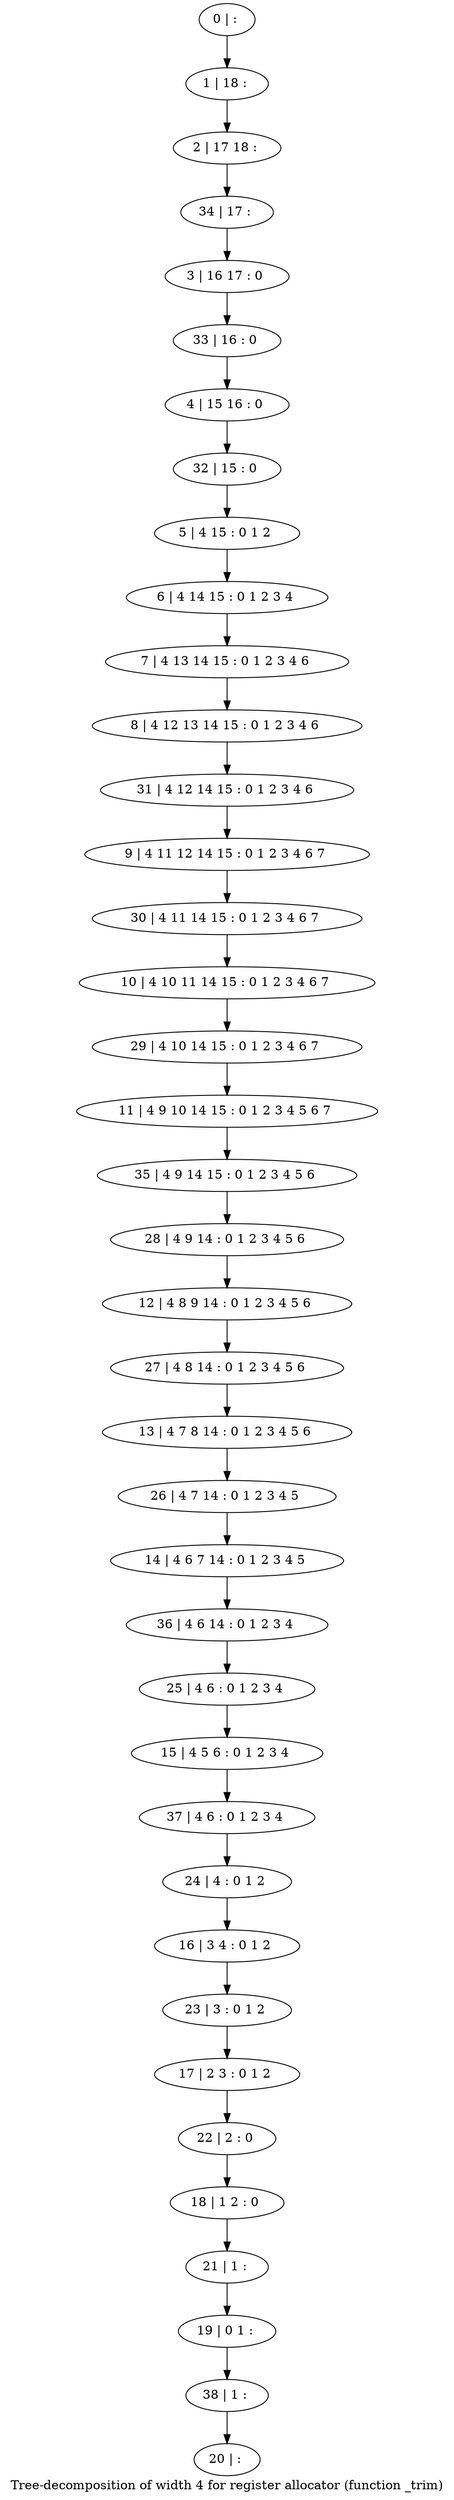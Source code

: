 digraph G {
graph [label="Tree-decomposition of width 4 for register allocator (function _trim)"]
0[label="0 | : "];
1[label="1 | 18 : "];
2[label="2 | 17 18 : "];
3[label="3 | 16 17 : 0 "];
4[label="4 | 15 16 : 0 "];
5[label="5 | 4 15 : 0 1 2 "];
6[label="6 | 4 14 15 : 0 1 2 3 4 "];
7[label="7 | 4 13 14 15 : 0 1 2 3 4 6 "];
8[label="8 | 4 12 13 14 15 : 0 1 2 3 4 6 "];
9[label="9 | 4 11 12 14 15 : 0 1 2 3 4 6 7 "];
10[label="10 | 4 10 11 14 15 : 0 1 2 3 4 6 7 "];
11[label="11 | 4 9 10 14 15 : 0 1 2 3 4 5 6 7 "];
12[label="12 | 4 8 9 14 : 0 1 2 3 4 5 6 "];
13[label="13 | 4 7 8 14 : 0 1 2 3 4 5 6 "];
14[label="14 | 4 6 7 14 : 0 1 2 3 4 5 "];
15[label="15 | 4 5 6 : 0 1 2 3 4 "];
16[label="16 | 3 4 : 0 1 2 "];
17[label="17 | 2 3 : 0 1 2 "];
18[label="18 | 1 2 : 0 "];
19[label="19 | 0 1 : "];
20[label="20 | : "];
21[label="21 | 1 : "];
22[label="22 | 2 : 0 "];
23[label="23 | 3 : 0 1 2 "];
24[label="24 | 4 : 0 1 2 "];
25[label="25 | 4 6 : 0 1 2 3 4 "];
26[label="26 | 4 7 14 : 0 1 2 3 4 5 "];
27[label="27 | 4 8 14 : 0 1 2 3 4 5 6 "];
28[label="28 | 4 9 14 : 0 1 2 3 4 5 6 "];
29[label="29 | 4 10 14 15 : 0 1 2 3 4 6 7 "];
30[label="30 | 4 11 14 15 : 0 1 2 3 4 6 7 "];
31[label="31 | 4 12 14 15 : 0 1 2 3 4 6 "];
32[label="32 | 15 : 0 "];
33[label="33 | 16 : 0 "];
34[label="34 | 17 : "];
35[label="35 | 4 9 14 15 : 0 1 2 3 4 5 6 "];
36[label="36 | 4 6 14 : 0 1 2 3 4 "];
37[label="37 | 4 6 : 0 1 2 3 4 "];
38[label="38 | 1 : "];
0->1 ;
1->2 ;
5->6 ;
6->7 ;
7->8 ;
21->19 ;
18->21 ;
22->18 ;
17->22 ;
23->17 ;
16->23 ;
24->16 ;
25->15 ;
26->14 ;
13->26 ;
27->13 ;
12->27 ;
28->12 ;
29->11 ;
10->29 ;
30->10 ;
9->30 ;
31->9 ;
8->31 ;
32->5 ;
4->32 ;
33->4 ;
3->33 ;
34->3 ;
2->34 ;
35->28 ;
11->35 ;
36->25 ;
14->36 ;
37->24 ;
15->37 ;
38->20 ;
19->38 ;
}
